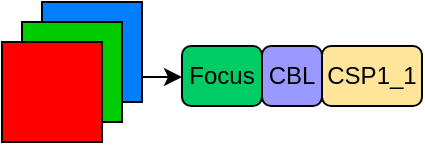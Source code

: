 <mxfile version="21.7.4" type="github">
  <diagram name="第 1 页" id="FI_TQh0cIG1HQavmXjG4">
    <mxGraphModel dx="562" dy="301" grid="1" gridSize="10" guides="1" tooltips="1" connect="1" arrows="1" fold="1" page="1" pageScale="1" pageWidth="827" pageHeight="1169" math="0" shadow="0">
      <root>
        <mxCell id="0" />
        <mxCell id="1" parent="0" />
        <mxCell id="zWytjw8BXtbq8YCm_9sR-12" style="edgeStyle=orthogonalEdgeStyle;rounded=0;orthogonalLoop=1;jettySize=auto;html=1;exitX=1;exitY=0.75;exitDx=0;exitDy=0;entryX=0;entryY=0.5;entryDx=0;entryDy=0;" edge="1" parent="1" source="zWytjw8BXtbq8YCm_9sR-2" target="zWytjw8BXtbq8YCm_9sR-5">
          <mxGeometry relative="1" as="geometry" />
        </mxCell>
        <mxCell id="zWytjw8BXtbq8YCm_9sR-2" value="" style="whiteSpace=wrap;html=1;aspect=fixed;fillColor=#007FFF;" vertex="1" parent="1">
          <mxGeometry x="70" y="30" width="50" height="50" as="geometry" />
        </mxCell>
        <mxCell id="zWytjw8BXtbq8YCm_9sR-3" value="" style="whiteSpace=wrap;html=1;aspect=fixed;fillColor=#00CC00;" vertex="1" parent="1">
          <mxGeometry x="60" y="40" width="50" height="50" as="geometry" />
        </mxCell>
        <mxCell id="zWytjw8BXtbq8YCm_9sR-4" value="" style="whiteSpace=wrap;html=1;aspect=fixed;fillColor=#FF0000;" vertex="1" parent="1">
          <mxGeometry x="50" y="50" width="50" height="50" as="geometry" />
        </mxCell>
        <mxCell id="zWytjw8BXtbq8YCm_9sR-5" value="Focus" style="rounded=1;whiteSpace=wrap;html=1;fillColor=#00CC66;" vertex="1" parent="1">
          <mxGeometry x="140" y="52" width="40" height="30" as="geometry" />
        </mxCell>
        <mxCell id="zWytjw8BXtbq8YCm_9sR-13" value="CBL" style="rounded=1;whiteSpace=wrap;html=1;fillColor=#9999FF;" vertex="1" parent="1">
          <mxGeometry x="180" y="52" width="30" height="30" as="geometry" />
        </mxCell>
        <mxCell id="zWytjw8BXtbq8YCm_9sR-14" value="CSP1_1" style="rounded=1;whiteSpace=wrap;html=1;fillColor=#FFE599;" vertex="1" parent="1">
          <mxGeometry x="210" y="52" width="50" height="30" as="geometry" />
        </mxCell>
      </root>
    </mxGraphModel>
  </diagram>
</mxfile>
